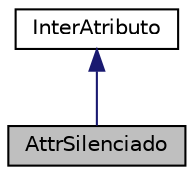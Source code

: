 digraph "AttrSilenciado"
{
  edge [fontname="Helvetica",fontsize="10",labelfontname="Helvetica",labelfontsize="10"];
  node [fontname="Helvetica",fontsize="10",shape=record];
  Node2 [label="AttrSilenciado",height=0.2,width=0.4,color="black", fillcolor="grey75", style="filled", fontcolor="black"];
  Node3 -> Node2 [dir="back",color="midnightblue",fontsize="10",style="solid",fontname="Helvetica"];
  Node3 [label="InterAtributo",height=0.2,width=0.4,color="black", fillcolor="white", style="filled",URL="$class_inter_atributo.html",tooltip="Interface para todos os tipos de atributos de um arquivo .class. "];
}
